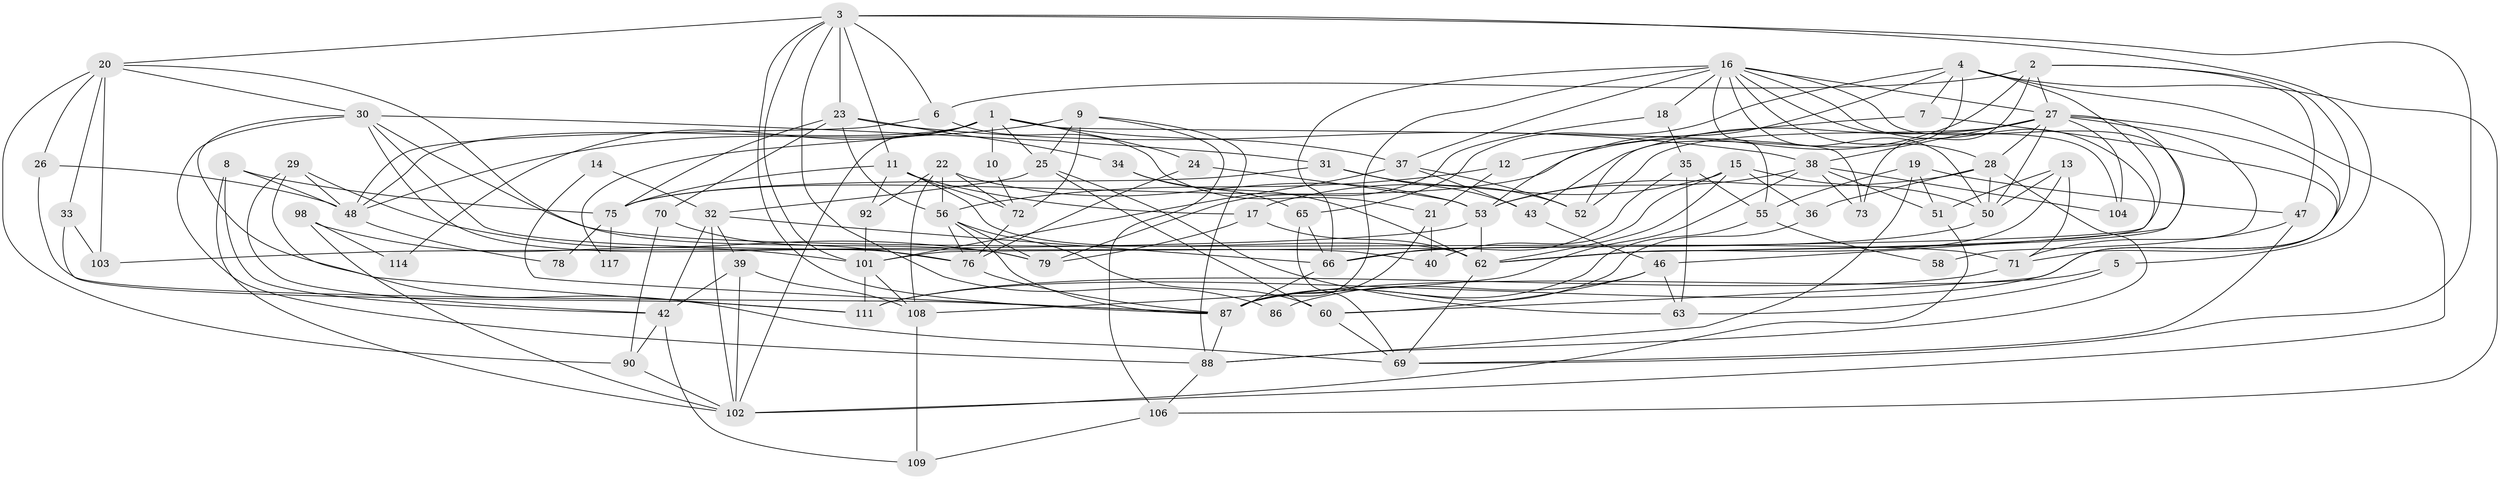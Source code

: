 // Generated by graph-tools (version 1.1) at 2025/24/03/03/25 07:24:03]
// undirected, 82 vertices, 200 edges
graph export_dot {
graph [start="1"]
  node [color=gray90,style=filled];
  1 [super="+95"];
  2 [super="+64"];
  3 [super="+44"];
  4 [super="+77"];
  5;
  6 [super="+68"];
  7;
  8;
  9 [super="+93"];
  10;
  11 [super="+74"];
  12;
  13 [super="+115"];
  14;
  15 [super="+96"];
  16 [super="+100"];
  17 [super="+67"];
  18 [super="+45"];
  19 [super="+41"];
  20 [super="+110"];
  21;
  22 [super="+61"];
  23;
  24;
  25 [super="+49"];
  26;
  27 [super="+97"];
  28;
  29;
  30 [super="+121"];
  31 [super="+59"];
  32 [super="+82"];
  33;
  34;
  35;
  36;
  37 [super="+57"];
  38 [super="+84"];
  39;
  40;
  42 [super="+54"];
  43;
  46 [super="+107"];
  47;
  48 [super="+91"];
  50 [super="+89"];
  51;
  52 [super="+83"];
  53 [super="+80"];
  55 [super="+81"];
  56 [super="+120"];
  58;
  60;
  62 [super="+85"];
  63 [super="+119"];
  65;
  66;
  69 [super="+94"];
  70;
  71;
  72;
  73;
  75 [super="+116"];
  76 [super="+99"];
  78;
  79;
  86;
  87 [super="+105"];
  88 [super="+113"];
  90;
  92;
  98;
  101 [super="+118"];
  102 [super="+112"];
  103;
  104;
  106;
  108;
  109;
  111;
  114;
  117;
  1 -- 37;
  1 -- 10;
  1 -- 25;
  1 -- 114;
  1 -- 117;
  1 -- 24;
  1 -- 73;
  1 -- 102;
  1 -- 48;
  2 -- 75;
  2 -- 6;
  2 -- 71;
  2 -- 73;
  2 -- 27;
  2 -- 47;
  3 -- 6;
  3 -- 101;
  3 -- 5;
  3 -- 86;
  3 -- 23;
  3 -- 11;
  3 -- 87;
  3 -- 69;
  3 -- 20;
  4 -- 106;
  4 -- 65;
  4 -- 102;
  4 -- 52;
  4 -- 101;
  4 -- 7;
  4 -- 53;
  5 -- 63;
  5 -- 87;
  6 -- 21;
  6 -- 48;
  7 -- 60;
  7 -- 12;
  8 -- 48;
  8 -- 42;
  8 -- 102;
  8 -- 75;
  9 -- 25;
  9 -- 72;
  9 -- 106;
  9 -- 48;
  9 -- 88;
  10 -- 72;
  11 -- 72;
  11 -- 17;
  11 -- 75;
  11 -- 92;
  11 -- 62;
  12 -- 21;
  12 -- 56;
  13 -- 51;
  13 -- 71;
  13 -- 50;
  13 -- 62;
  14 -- 32;
  14 -- 87;
  15 -- 36;
  15 -- 17;
  15 -- 50;
  15 -- 40;
  15 -- 62;
  16 -- 66;
  16 -- 27;
  16 -- 28;
  16 -- 55;
  16 -- 50;
  16 -- 37;
  16 -- 104;
  16 -- 46;
  16 -- 87;
  16 -- 18;
  16 -- 62;
  17 -- 62;
  17 -- 79;
  18 -- 35;
  18 -- 79;
  19 -- 47;
  19 -- 55;
  19 -- 88;
  19 -- 51;
  20 -- 26;
  20 -- 33;
  20 -- 79;
  20 -- 103;
  20 -- 90;
  20 -- 30;
  21 -- 40;
  21 -- 87;
  22 -- 108;
  22 -- 53;
  22 -- 72;
  22 -- 92;
  22 -- 56;
  23 -- 38;
  23 -- 34;
  23 -- 70;
  23 -- 56;
  23 -- 75;
  24 -- 53;
  24 -- 76;
  25 -- 32;
  25 -- 60;
  25 -- 63;
  26 -- 48;
  26 -- 87;
  27 -- 28;
  27 -- 38;
  27 -- 52 [weight=2];
  27 -- 111;
  27 -- 58;
  27 -- 43;
  27 -- 104;
  27 -- 62;
  27 -- 50;
  28 -- 36;
  28 -- 50;
  28 -- 53;
  28 -- 88;
  29 -- 79;
  29 -- 48;
  29 -- 69;
  29 -- 42;
  30 -- 40;
  30 -- 111;
  30 -- 71;
  30 -- 31;
  30 -- 88;
  30 -- 76;
  31 -- 43;
  31 -- 75;
  31 -- 52;
  32 -- 102;
  32 -- 42;
  32 -- 66;
  32 -- 39;
  33 -- 111;
  33 -- 103;
  34 -- 65;
  34 -- 62;
  35 -- 66;
  35 -- 63;
  35 -- 55;
  36 -- 87;
  37 -- 52;
  37 -- 101;
  37 -- 43;
  38 -- 51;
  38 -- 108;
  38 -- 104;
  38 -- 73;
  38 -- 53;
  39 -- 108;
  39 -- 42;
  39 -- 102;
  42 -- 90;
  42 -- 109;
  43 -- 46;
  46 -- 86;
  46 -- 60;
  46 -- 63;
  47 -- 71;
  47 -- 69;
  48 -- 78;
  50 -- 66;
  51 -- 102;
  53 -- 103;
  53 -- 62;
  55 -- 58;
  55 -- 87;
  56 -- 79;
  56 -- 87;
  56 -- 60;
  56 -- 76;
  60 -- 69;
  62 -- 69;
  65 -- 66;
  65 -- 69;
  66 -- 87;
  70 -- 76;
  70 -- 90;
  71 -- 111;
  72 -- 76;
  75 -- 78;
  75 -- 117;
  76 -- 87;
  87 -- 88;
  88 -- 106;
  90 -- 102;
  92 -- 101;
  98 -- 102;
  98 -- 101;
  98 -- 114;
  101 -- 111;
  101 -- 108;
  106 -- 109;
  108 -- 109;
}
